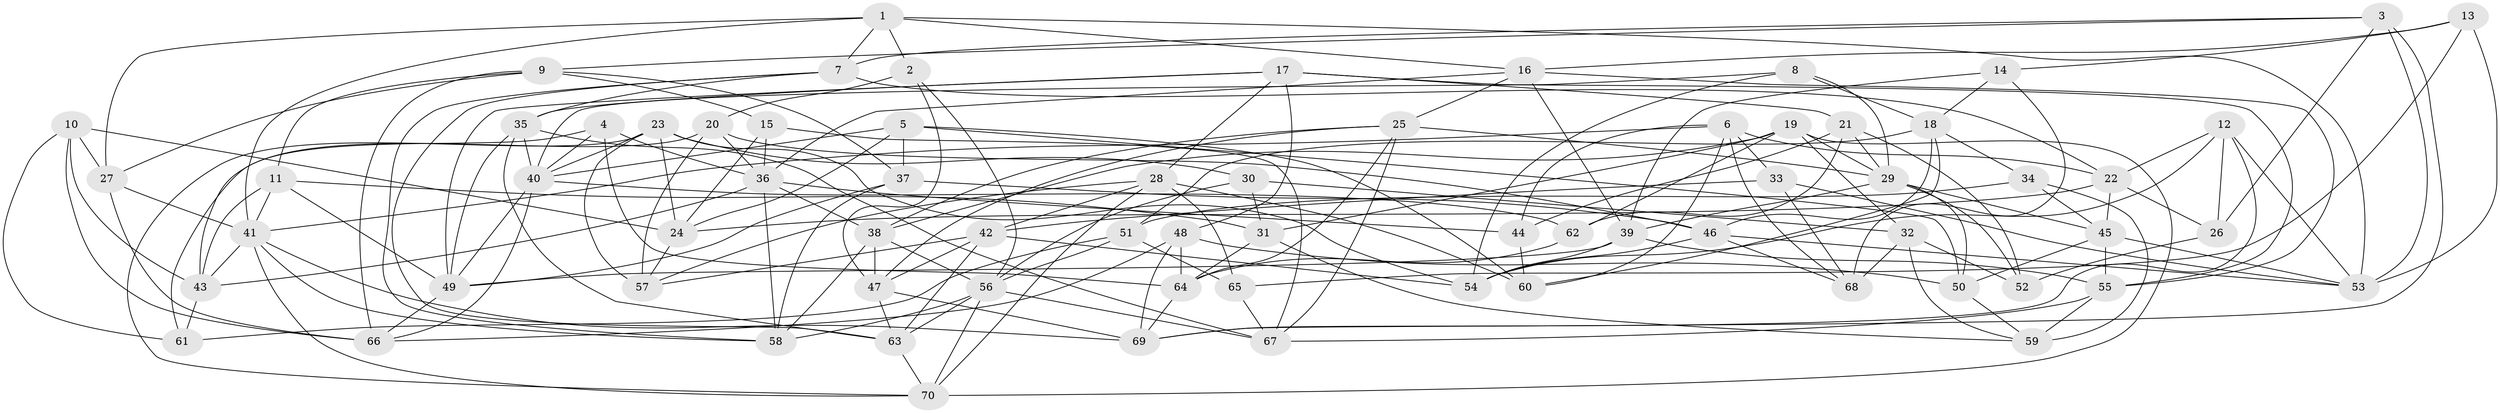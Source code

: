 // original degree distribution, {4: 1.0}
// Generated by graph-tools (version 1.1) at 2025/02/03/09/25 03:02:55]
// undirected, 70 vertices, 192 edges
graph export_dot {
graph [start="1"]
  node [color=gray90,style=filled];
  1;
  2;
  3;
  4;
  5;
  6;
  7;
  8;
  9;
  10;
  11;
  12;
  13;
  14;
  15;
  16;
  17;
  18;
  19;
  20;
  21;
  22;
  23;
  24;
  25;
  26;
  27;
  28;
  29;
  30;
  31;
  32;
  33;
  34;
  35;
  36;
  37;
  38;
  39;
  40;
  41;
  42;
  43;
  44;
  45;
  46;
  47;
  48;
  49;
  50;
  51;
  52;
  53;
  54;
  55;
  56;
  57;
  58;
  59;
  60;
  61;
  62;
  63;
  64;
  65;
  66;
  67;
  68;
  69;
  70;
  1 -- 2 [weight=1.0];
  1 -- 7 [weight=1.0];
  1 -- 16 [weight=1.0];
  1 -- 27 [weight=1.0];
  1 -- 41 [weight=1.0];
  1 -- 53 [weight=1.0];
  2 -- 20 [weight=1.0];
  2 -- 47 [weight=1.0];
  2 -- 56 [weight=1.0];
  3 -- 7 [weight=1.0];
  3 -- 9 [weight=1.0];
  3 -- 26 [weight=2.0];
  3 -- 53 [weight=1.0];
  3 -- 69 [weight=1.0];
  4 -- 36 [weight=1.0];
  4 -- 40 [weight=1.0];
  4 -- 43 [weight=1.0];
  4 -- 64 [weight=1.0];
  5 -- 24 [weight=1.0];
  5 -- 37 [weight=1.0];
  5 -- 40 [weight=1.0];
  5 -- 50 [weight=1.0];
  5 -- 60 [weight=2.0];
  6 -- 22 [weight=1.0];
  6 -- 33 [weight=1.0];
  6 -- 41 [weight=1.0];
  6 -- 44 [weight=1.0];
  6 -- 60 [weight=1.0];
  6 -- 68 [weight=1.0];
  7 -- 22 [weight=1.0];
  7 -- 35 [weight=1.0];
  7 -- 58 [weight=1.0];
  7 -- 63 [weight=1.0];
  8 -- 18 [weight=1.0];
  8 -- 29 [weight=1.0];
  8 -- 40 [weight=1.0];
  8 -- 54 [weight=1.0];
  9 -- 11 [weight=1.0];
  9 -- 15 [weight=1.0];
  9 -- 27 [weight=1.0];
  9 -- 37 [weight=1.0];
  9 -- 66 [weight=1.0];
  10 -- 24 [weight=1.0];
  10 -- 27 [weight=2.0];
  10 -- 43 [weight=1.0];
  10 -- 61 [weight=1.0];
  10 -- 66 [weight=1.0];
  11 -- 31 [weight=2.0];
  11 -- 41 [weight=1.0];
  11 -- 43 [weight=1.0];
  11 -- 49 [weight=1.0];
  12 -- 22 [weight=1.0];
  12 -- 26 [weight=1.0];
  12 -- 53 [weight=2.0];
  12 -- 54 [weight=1.0];
  12 -- 69 [weight=1.0];
  13 -- 14 [weight=1.0];
  13 -- 16 [weight=1.0];
  13 -- 53 [weight=3.0];
  13 -- 65 [weight=1.0];
  14 -- 18 [weight=1.0];
  14 -- 39 [weight=1.0];
  14 -- 68 [weight=1.0];
  15 -- 24 [weight=1.0];
  15 -- 36 [weight=1.0];
  15 -- 67 [weight=1.0];
  16 -- 25 [weight=1.0];
  16 -- 36 [weight=1.0];
  16 -- 39 [weight=1.0];
  16 -- 55 [weight=1.0];
  17 -- 21 [weight=1.0];
  17 -- 28 [weight=1.0];
  17 -- 35 [weight=1.0];
  17 -- 48 [weight=1.0];
  17 -- 49 [weight=1.0];
  17 -- 55 [weight=1.0];
  18 -- 34 [weight=1.0];
  18 -- 46 [weight=1.0];
  18 -- 51 [weight=1.0];
  18 -- 60 [weight=1.0];
  19 -- 29 [weight=1.0];
  19 -- 31 [weight=1.0];
  19 -- 32 [weight=1.0];
  19 -- 38 [weight=1.0];
  19 -- 62 [weight=1.0];
  19 -- 70 [weight=1.0];
  20 -- 36 [weight=1.0];
  20 -- 46 [weight=1.0];
  20 -- 57 [weight=2.0];
  20 -- 61 [weight=1.0];
  21 -- 29 [weight=1.0];
  21 -- 44 [weight=1.0];
  21 -- 52 [weight=2.0];
  21 -- 62 [weight=1.0];
  22 -- 24 [weight=1.0];
  22 -- 26 [weight=1.0];
  22 -- 45 [weight=1.0];
  23 -- 24 [weight=1.0];
  23 -- 30 [weight=1.0];
  23 -- 40 [weight=1.0];
  23 -- 54 [weight=1.0];
  23 -- 57 [weight=1.0];
  23 -- 70 [weight=1.0];
  24 -- 57 [weight=1.0];
  25 -- 29 [weight=1.0];
  25 -- 38 [weight=1.0];
  25 -- 47 [weight=1.0];
  25 -- 64 [weight=1.0];
  25 -- 67 [weight=1.0];
  26 -- 52 [weight=2.0];
  27 -- 41 [weight=1.0];
  27 -- 66 [weight=1.0];
  28 -- 42 [weight=1.0];
  28 -- 57 [weight=1.0];
  28 -- 60 [weight=1.0];
  28 -- 65 [weight=1.0];
  28 -- 70 [weight=1.0];
  29 -- 39 [weight=1.0];
  29 -- 45 [weight=1.0];
  29 -- 50 [weight=1.0];
  29 -- 52 [weight=1.0];
  30 -- 31 [weight=1.0];
  30 -- 32 [weight=1.0];
  30 -- 56 [weight=1.0];
  31 -- 59 [weight=1.0];
  31 -- 64 [weight=1.0];
  32 -- 52 [weight=1.0];
  32 -- 59 [weight=1.0];
  32 -- 68 [weight=2.0];
  33 -- 42 [weight=1.0];
  33 -- 53 [weight=1.0];
  33 -- 68 [weight=1.0];
  34 -- 45 [weight=1.0];
  34 -- 51 [weight=2.0];
  34 -- 59 [weight=2.0];
  35 -- 40 [weight=1.0];
  35 -- 49 [weight=1.0];
  35 -- 63 [weight=1.0];
  35 -- 67 [weight=1.0];
  36 -- 38 [weight=1.0];
  36 -- 43 [weight=1.0];
  36 -- 44 [weight=1.0];
  36 -- 58 [weight=1.0];
  37 -- 46 [weight=1.0];
  37 -- 49 [weight=2.0];
  37 -- 58 [weight=1.0];
  38 -- 47 [weight=1.0];
  38 -- 56 [weight=1.0];
  38 -- 58 [weight=1.0];
  39 -- 49 [weight=1.0];
  39 -- 54 [weight=1.0];
  39 -- 55 [weight=1.0];
  40 -- 49 [weight=1.0];
  40 -- 62 [weight=1.0];
  40 -- 66 [weight=1.0];
  41 -- 43 [weight=1.0];
  41 -- 58 [weight=1.0];
  41 -- 69 [weight=1.0];
  41 -- 70 [weight=1.0];
  42 -- 47 [weight=1.0];
  42 -- 54 [weight=1.0];
  42 -- 57 [weight=1.0];
  42 -- 63 [weight=1.0];
  43 -- 61 [weight=1.0];
  44 -- 60 [weight=1.0];
  45 -- 50 [weight=1.0];
  45 -- 53 [weight=1.0];
  45 -- 55 [weight=1.0];
  46 -- 53 [weight=1.0];
  46 -- 54 [weight=1.0];
  46 -- 68 [weight=1.0];
  47 -- 63 [weight=1.0];
  47 -- 69 [weight=1.0];
  48 -- 50 [weight=2.0];
  48 -- 64 [weight=1.0];
  48 -- 66 [weight=1.0];
  48 -- 69 [weight=1.0];
  49 -- 66 [weight=1.0];
  50 -- 59 [weight=1.0];
  51 -- 56 [weight=1.0];
  51 -- 61 [weight=1.0];
  51 -- 65 [weight=1.0];
  55 -- 59 [weight=1.0];
  55 -- 67 [weight=1.0];
  56 -- 58 [weight=1.0];
  56 -- 63 [weight=1.0];
  56 -- 67 [weight=1.0];
  56 -- 70 [weight=1.0];
  62 -- 64 [weight=1.0];
  63 -- 70 [weight=1.0];
  64 -- 69 [weight=1.0];
  65 -- 67 [weight=1.0];
}
